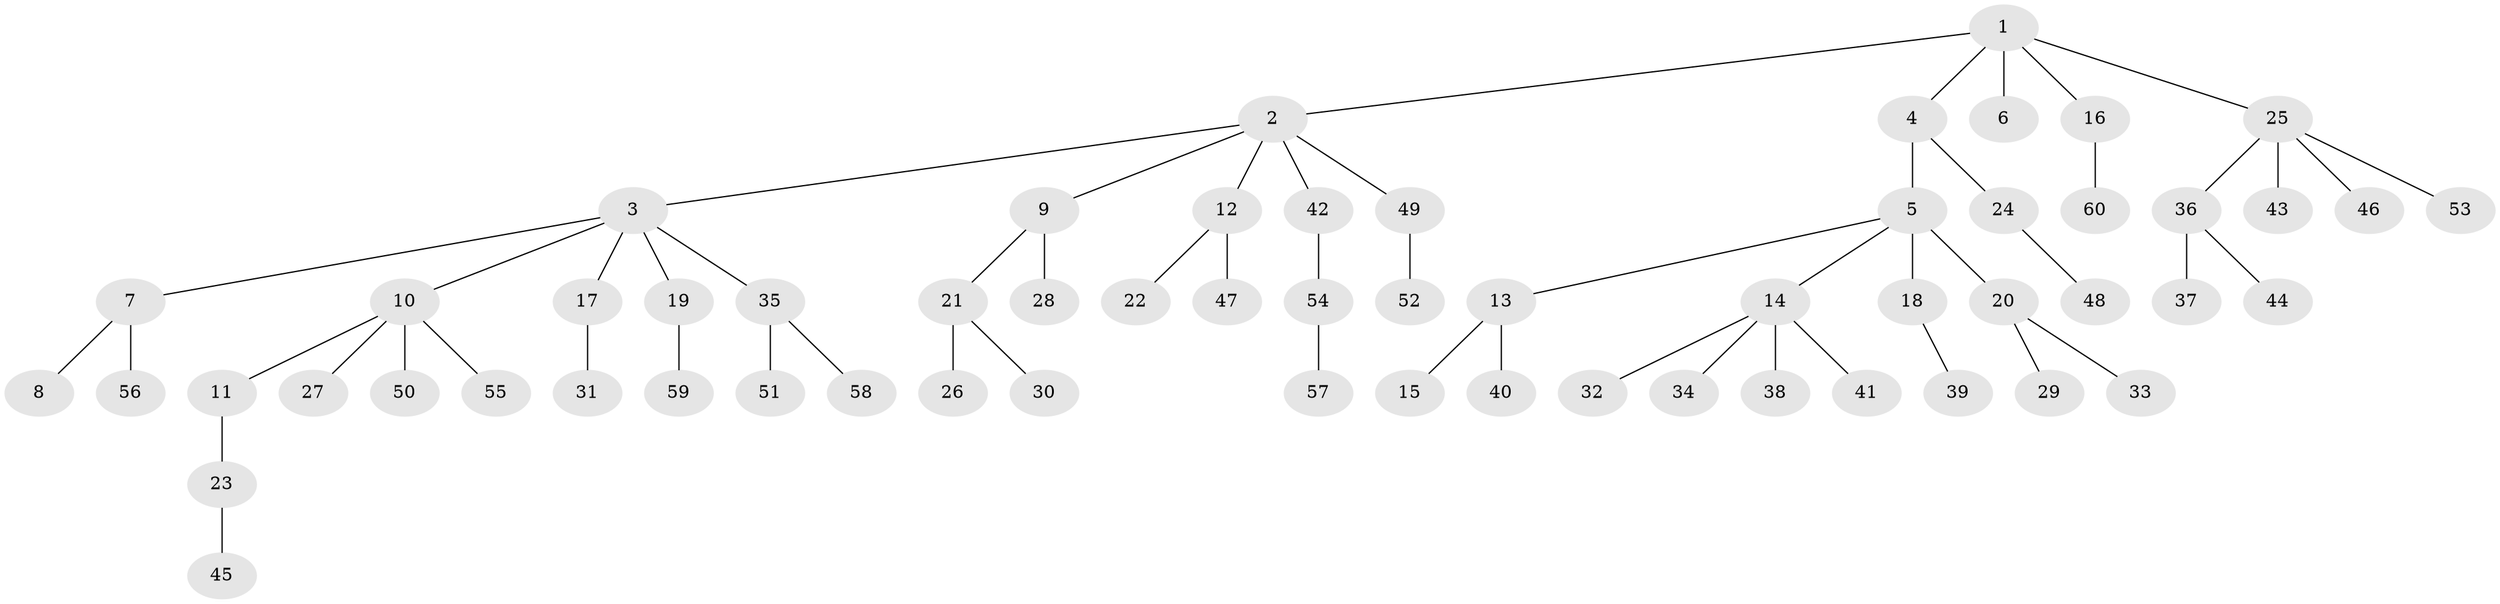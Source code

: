 // coarse degree distribution, {4: 0.075, 6: 0.075, 3: 0.025, 2: 0.2, 5: 0.025, 1: 0.6}
// Generated by graph-tools (version 1.1) at 2025/24/03/03/25 07:24:07]
// undirected, 60 vertices, 59 edges
graph export_dot {
graph [start="1"]
  node [color=gray90,style=filled];
  1;
  2;
  3;
  4;
  5;
  6;
  7;
  8;
  9;
  10;
  11;
  12;
  13;
  14;
  15;
  16;
  17;
  18;
  19;
  20;
  21;
  22;
  23;
  24;
  25;
  26;
  27;
  28;
  29;
  30;
  31;
  32;
  33;
  34;
  35;
  36;
  37;
  38;
  39;
  40;
  41;
  42;
  43;
  44;
  45;
  46;
  47;
  48;
  49;
  50;
  51;
  52;
  53;
  54;
  55;
  56;
  57;
  58;
  59;
  60;
  1 -- 2;
  1 -- 4;
  1 -- 6;
  1 -- 16;
  1 -- 25;
  2 -- 3;
  2 -- 9;
  2 -- 12;
  2 -- 42;
  2 -- 49;
  3 -- 7;
  3 -- 10;
  3 -- 17;
  3 -- 19;
  3 -- 35;
  4 -- 5;
  4 -- 24;
  5 -- 13;
  5 -- 14;
  5 -- 18;
  5 -- 20;
  7 -- 8;
  7 -- 56;
  9 -- 21;
  9 -- 28;
  10 -- 11;
  10 -- 27;
  10 -- 50;
  10 -- 55;
  11 -- 23;
  12 -- 22;
  12 -- 47;
  13 -- 15;
  13 -- 40;
  14 -- 32;
  14 -- 34;
  14 -- 38;
  14 -- 41;
  16 -- 60;
  17 -- 31;
  18 -- 39;
  19 -- 59;
  20 -- 29;
  20 -- 33;
  21 -- 26;
  21 -- 30;
  23 -- 45;
  24 -- 48;
  25 -- 36;
  25 -- 43;
  25 -- 46;
  25 -- 53;
  35 -- 51;
  35 -- 58;
  36 -- 37;
  36 -- 44;
  42 -- 54;
  49 -- 52;
  54 -- 57;
}

